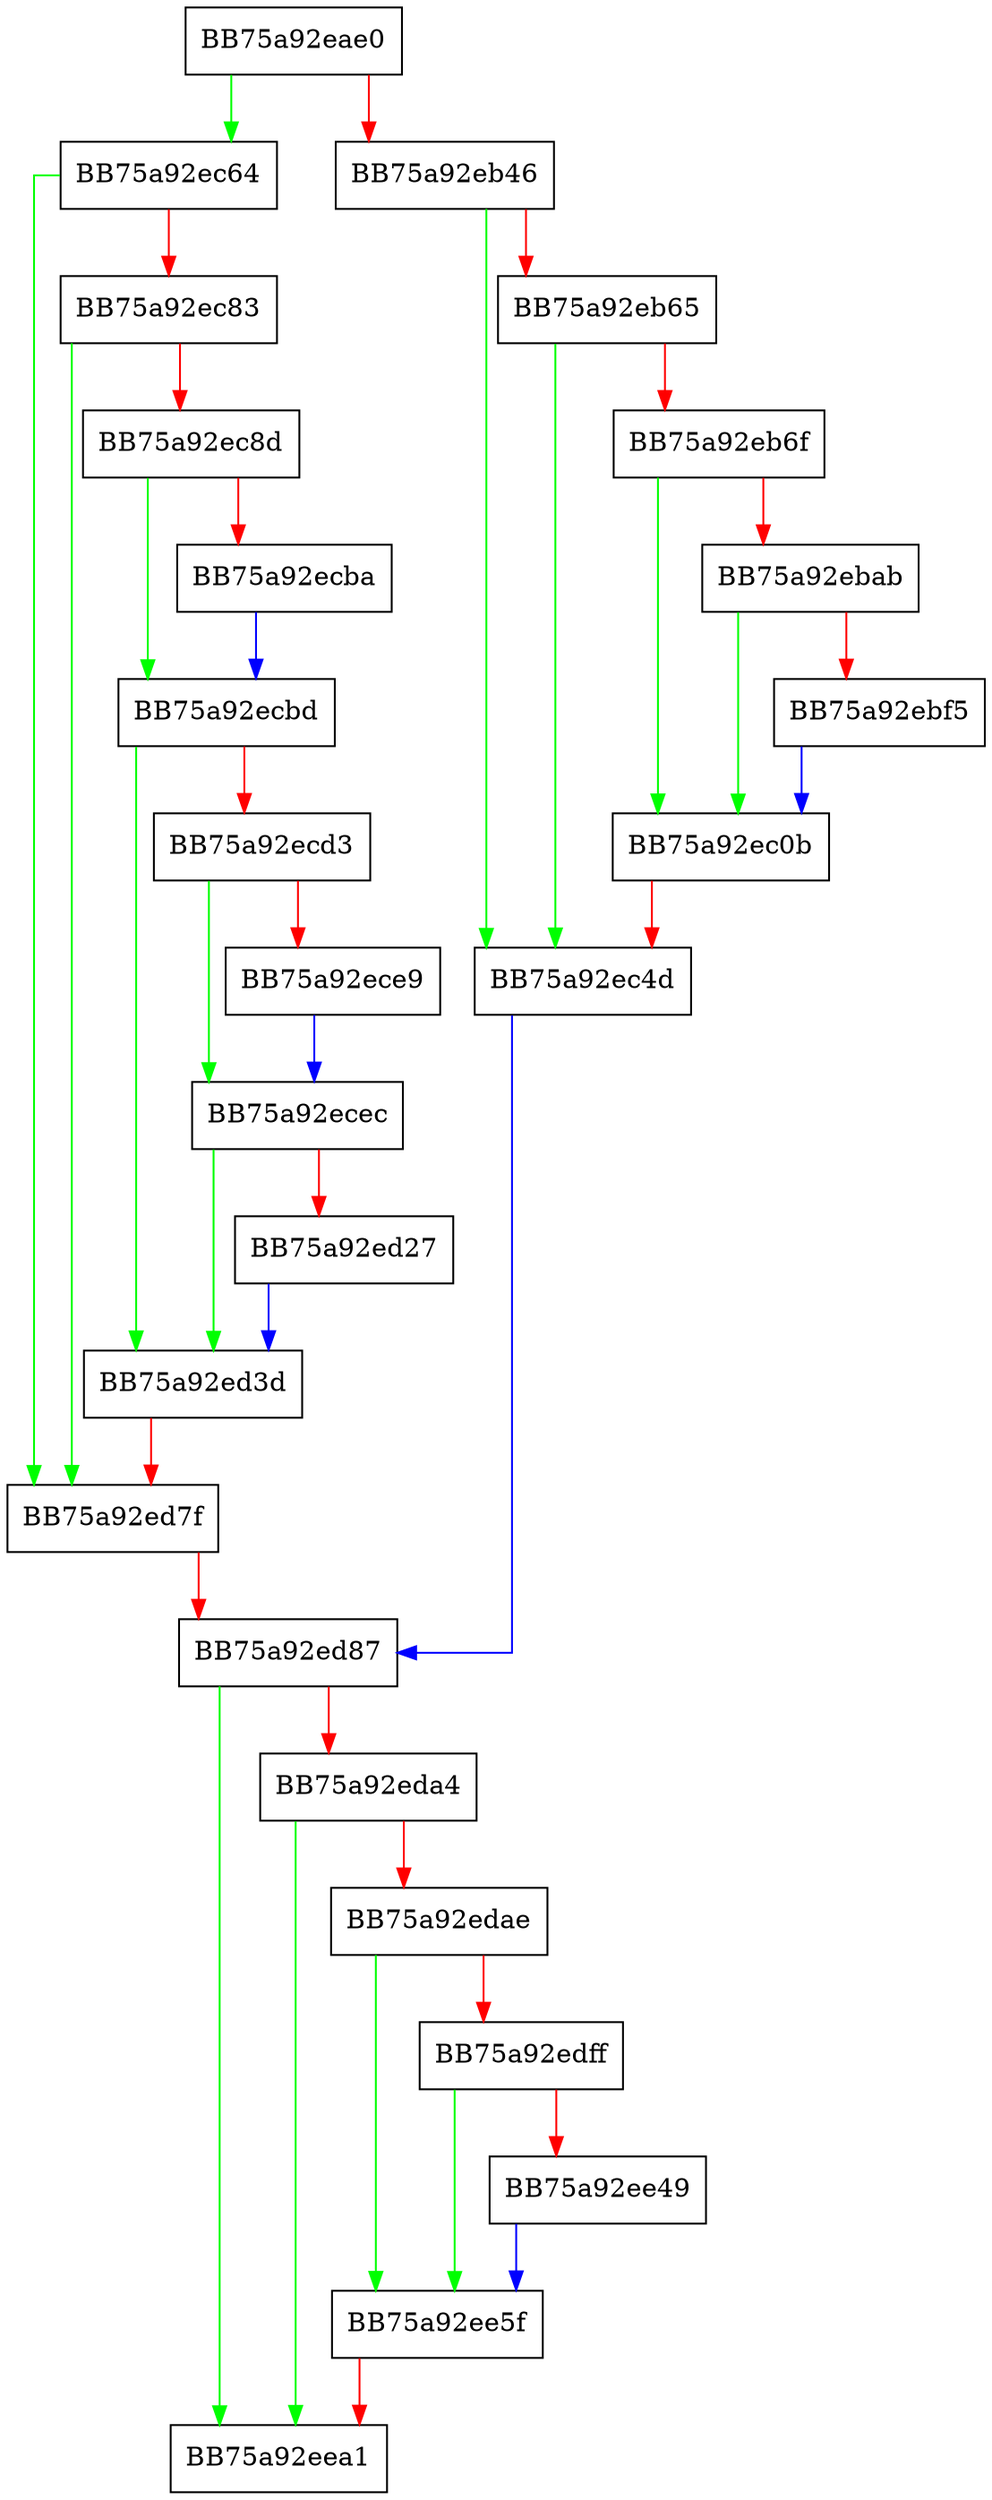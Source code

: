 digraph _install_time_check {
  node [shape="box"];
  graph [splines=ortho];
  BB75a92eae0 -> BB75a92ec64 [color="green"];
  BB75a92eae0 -> BB75a92eb46 [color="red"];
  BB75a92eb46 -> BB75a92ec4d [color="green"];
  BB75a92eb46 -> BB75a92eb65 [color="red"];
  BB75a92eb65 -> BB75a92ec4d [color="green"];
  BB75a92eb65 -> BB75a92eb6f [color="red"];
  BB75a92eb6f -> BB75a92ec0b [color="green"];
  BB75a92eb6f -> BB75a92ebab [color="red"];
  BB75a92ebab -> BB75a92ec0b [color="green"];
  BB75a92ebab -> BB75a92ebf5 [color="red"];
  BB75a92ebf5 -> BB75a92ec0b [color="blue"];
  BB75a92ec0b -> BB75a92ec4d [color="red"];
  BB75a92ec4d -> BB75a92ed87 [color="blue"];
  BB75a92ec64 -> BB75a92ed7f [color="green"];
  BB75a92ec64 -> BB75a92ec83 [color="red"];
  BB75a92ec83 -> BB75a92ed7f [color="green"];
  BB75a92ec83 -> BB75a92ec8d [color="red"];
  BB75a92ec8d -> BB75a92ecbd [color="green"];
  BB75a92ec8d -> BB75a92ecba [color="red"];
  BB75a92ecba -> BB75a92ecbd [color="blue"];
  BB75a92ecbd -> BB75a92ed3d [color="green"];
  BB75a92ecbd -> BB75a92ecd3 [color="red"];
  BB75a92ecd3 -> BB75a92ecec [color="green"];
  BB75a92ecd3 -> BB75a92ece9 [color="red"];
  BB75a92ece9 -> BB75a92ecec [color="blue"];
  BB75a92ecec -> BB75a92ed3d [color="green"];
  BB75a92ecec -> BB75a92ed27 [color="red"];
  BB75a92ed27 -> BB75a92ed3d [color="blue"];
  BB75a92ed3d -> BB75a92ed7f [color="red"];
  BB75a92ed7f -> BB75a92ed87 [color="red"];
  BB75a92ed87 -> BB75a92eea1 [color="green"];
  BB75a92ed87 -> BB75a92eda4 [color="red"];
  BB75a92eda4 -> BB75a92eea1 [color="green"];
  BB75a92eda4 -> BB75a92edae [color="red"];
  BB75a92edae -> BB75a92ee5f [color="green"];
  BB75a92edae -> BB75a92edff [color="red"];
  BB75a92edff -> BB75a92ee5f [color="green"];
  BB75a92edff -> BB75a92ee49 [color="red"];
  BB75a92ee49 -> BB75a92ee5f [color="blue"];
  BB75a92ee5f -> BB75a92eea1 [color="red"];
}